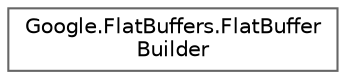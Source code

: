 digraph "Graphical Class Hierarchy"
{
 // LATEX_PDF_SIZE
  bgcolor="transparent";
  edge [fontname=Helvetica,fontsize=10,labelfontname=Helvetica,labelfontsize=10];
  node [fontname=Helvetica,fontsize=10,shape=box,height=0.2,width=0.4];
  rankdir="LR";
  Node0 [id="Node000000",label="Google.FlatBuffers.FlatBuffer\lBuilder",height=0.2,width=0.4,color="grey40", fillcolor="white", style="filled",URL="$classGoogle_1_1FlatBuffers_1_1FlatBufferBuilder.html",tooltip="Responsible for building up and accessing a FlatBuffer formatted byte array (via ByteBuffer)."];
}

